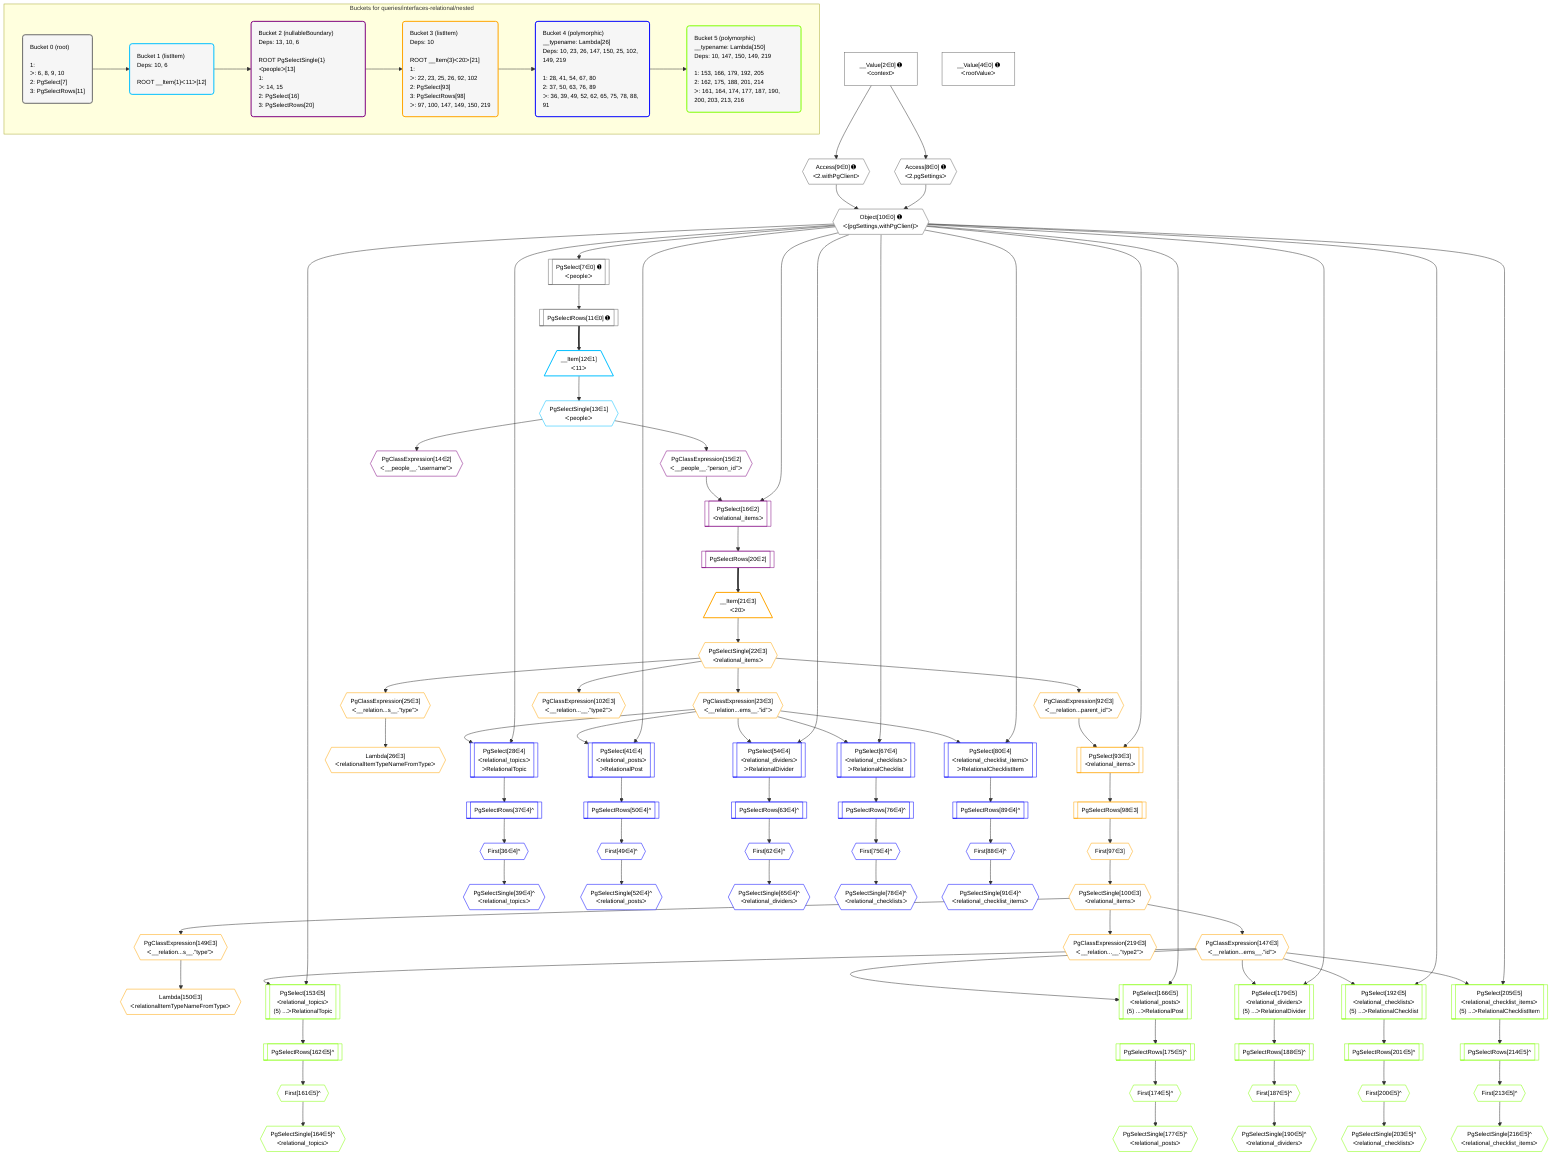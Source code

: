 %%{init: {'themeVariables': { 'fontSize': '12px'}}}%%
graph TD
    classDef path fill:#eee,stroke:#000,color:#000
    classDef plan fill:#fff,stroke-width:1px,color:#000
    classDef itemplan fill:#fff,stroke-width:2px,color:#000
    classDef unbatchedplan fill:#dff,stroke-width:1px,color:#000
    classDef sideeffectplan fill:#fcc,stroke-width:2px,color:#000
    classDef bucket fill:#f6f6f6,color:#000,stroke-width:2px,text-align:left

    subgraph "Buckets for queries/interfaces-relational/nested"
    Bucket0("Bucket 0 (root)<br /><br />1: <br />ᐳ: 6, 8, 9, 10<br />2: PgSelect[7]<br />3: PgSelectRows[11]"):::bucket
    Bucket1("Bucket 1 (listItem)<br />Deps: 10, 6<br /><br />ROOT __Item{1}ᐸ11ᐳ[12]"):::bucket
    Bucket2("Bucket 2 (nullableBoundary)<br />Deps: 13, 10, 6<br /><br />ROOT PgSelectSingle{1}ᐸpeopleᐳ[13]<br />1: <br />ᐳ: 14, 15<br />2: PgSelect[16]<br />3: PgSelectRows[20]"):::bucket
    Bucket3("Bucket 3 (listItem)<br />Deps: 10<br /><br />ROOT __Item{3}ᐸ20ᐳ[21]<br />1: <br />ᐳ: 22, 23, 25, 26, 92, 102<br />2: PgSelect[93]<br />3: PgSelectRows[98]<br />ᐳ: 97, 100, 147, 149, 150, 219"):::bucket
    Bucket4("Bucket 4 (polymorphic)<br />__typename: Lambda[26]<br />Deps: 10, 23, 26, 147, 150, 25, 102, 149, 219<br /><br />1: 28, 41, 54, 67, 80<br />2: 37, 50, 63, 76, 89<br />ᐳ: 36, 39, 49, 52, 62, 65, 75, 78, 88, 91"):::bucket
    Bucket5("Bucket 5 (polymorphic)<br />__typename: Lambda[150]<br />Deps: 10, 147, 150, 149, 219<br /><br />1: 153, 166, 179, 192, 205<br />2: 162, 175, 188, 201, 214<br />ᐳ: 161, 164, 174, 177, 187, 190, 200, 203, 213, 216"):::bucket
    end
    Bucket0 --> Bucket1
    Bucket1 --> Bucket2
    Bucket2 --> Bucket3
    Bucket3 --> Bucket4
    Bucket4 --> Bucket5

    %% plan dependencies
    PgSelect7[["PgSelect[7∈0] ➊<br />ᐸpeopleᐳ"]]:::plan
    Object10{{"Object[10∈0] ➊<br />ᐸ{pgSettings,withPgClient}ᐳ"}}:::plan
    Object10 --> PgSelect7
    Access8{{"Access[8∈0] ➊<br />ᐸ2.pgSettingsᐳ"}}:::plan
    Access9{{"Access[9∈0] ➊<br />ᐸ2.withPgClientᐳ"}}:::plan
    Access8 & Access9 --> Object10
    __Value2["__Value[2∈0] ➊<br />ᐸcontextᐳ"]:::plan
    __Value2 --> Access8
    __Value2 --> Access9
    PgSelectRows11[["PgSelectRows[11∈0] ➊"]]:::plan
    PgSelect7 --> PgSelectRows11
    __Value4["__Value[4∈0] ➊<br />ᐸrootValueᐳ"]:::plan
    __Item12[/"__Item[12∈1]<br />ᐸ11ᐳ"\]:::itemplan
    PgSelectRows11 ==> __Item12
    PgSelectSingle13{{"PgSelectSingle[13∈1]<br />ᐸpeopleᐳ"}}:::plan
    __Item12 --> PgSelectSingle13
    PgSelect16[["PgSelect[16∈2]<br />ᐸrelational_itemsᐳ"]]:::plan
    PgClassExpression15{{"PgClassExpression[15∈2]<br />ᐸ__people__.”person_id”ᐳ"}}:::plan
    Object10 & PgClassExpression15 --> PgSelect16
    PgClassExpression14{{"PgClassExpression[14∈2]<br />ᐸ__people__.”username”ᐳ"}}:::plan
    PgSelectSingle13 --> PgClassExpression14
    PgSelectSingle13 --> PgClassExpression15
    PgSelectRows20[["PgSelectRows[20∈2]"]]:::plan
    PgSelect16 --> PgSelectRows20
    PgSelect93[["PgSelect[93∈3]<br />ᐸrelational_itemsᐳ"]]:::plan
    PgClassExpression92{{"PgClassExpression[92∈3]<br />ᐸ__relation...parent_id”ᐳ"}}:::plan
    Object10 & PgClassExpression92 --> PgSelect93
    __Item21[/"__Item[21∈3]<br />ᐸ20ᐳ"\]:::itemplan
    PgSelectRows20 ==> __Item21
    PgSelectSingle22{{"PgSelectSingle[22∈3]<br />ᐸrelational_itemsᐳ"}}:::plan
    __Item21 --> PgSelectSingle22
    PgClassExpression23{{"PgClassExpression[23∈3]<br />ᐸ__relation...ems__.”id”ᐳ"}}:::plan
    PgSelectSingle22 --> PgClassExpression23
    PgClassExpression25{{"PgClassExpression[25∈3]<br />ᐸ__relation...s__.”type”ᐳ"}}:::plan
    PgSelectSingle22 --> PgClassExpression25
    Lambda26{{"Lambda[26∈3]<br />ᐸrelationalItemTypeNameFromTypeᐳ"}}:::plan
    PgClassExpression25 --> Lambda26
    PgSelectSingle22 --> PgClassExpression92
    First97{{"First[97∈3]"}}:::plan
    PgSelectRows98[["PgSelectRows[98∈3]"]]:::plan
    PgSelectRows98 --> First97
    PgSelect93 --> PgSelectRows98
    PgSelectSingle100{{"PgSelectSingle[100∈3]<br />ᐸrelational_itemsᐳ"}}:::plan
    First97 --> PgSelectSingle100
    PgClassExpression102{{"PgClassExpression[102∈3]<br />ᐸ__relation...__.”type2”ᐳ"}}:::plan
    PgSelectSingle22 --> PgClassExpression102
    PgClassExpression147{{"PgClassExpression[147∈3]<br />ᐸ__relation...ems__.”id”ᐳ"}}:::plan
    PgSelectSingle100 --> PgClassExpression147
    PgClassExpression149{{"PgClassExpression[149∈3]<br />ᐸ__relation...s__.”type”ᐳ"}}:::plan
    PgSelectSingle100 --> PgClassExpression149
    Lambda150{{"Lambda[150∈3]<br />ᐸrelationalItemTypeNameFromTypeᐳ"}}:::plan
    PgClassExpression149 --> Lambda150
    PgClassExpression219{{"PgClassExpression[219∈3]<br />ᐸ__relation...__.”type2”ᐳ"}}:::plan
    PgSelectSingle100 --> PgClassExpression219
    PgSelect28[["PgSelect[28∈4]<br />ᐸrelational_topicsᐳ<br />ᐳRelationalTopic"]]:::plan
    Object10 & PgClassExpression23 --> PgSelect28
    PgSelect41[["PgSelect[41∈4]<br />ᐸrelational_postsᐳ<br />ᐳRelationalPost"]]:::plan
    Object10 & PgClassExpression23 --> PgSelect41
    PgSelect54[["PgSelect[54∈4]<br />ᐸrelational_dividersᐳ<br />ᐳRelationalDivider"]]:::plan
    Object10 & PgClassExpression23 --> PgSelect54
    PgSelect67[["PgSelect[67∈4]<br />ᐸrelational_checklistsᐳ<br />ᐳRelationalChecklist"]]:::plan
    Object10 & PgClassExpression23 --> PgSelect67
    PgSelect80[["PgSelect[80∈4]<br />ᐸrelational_checklist_itemsᐳ<br />ᐳRelationalChecklistItem"]]:::plan
    Object10 & PgClassExpression23 --> PgSelect80
    First36{{"First[36∈4]^"}}:::plan
    PgSelectRows37[["PgSelectRows[37∈4]^"]]:::plan
    PgSelectRows37 --> First36
    PgSelect28 --> PgSelectRows37
    PgSelectSingle39{{"PgSelectSingle[39∈4]^<br />ᐸrelational_topicsᐳ"}}:::plan
    First36 --> PgSelectSingle39
    First49{{"First[49∈4]^"}}:::plan
    PgSelectRows50[["PgSelectRows[50∈4]^"]]:::plan
    PgSelectRows50 --> First49
    PgSelect41 --> PgSelectRows50
    PgSelectSingle52{{"PgSelectSingle[52∈4]^<br />ᐸrelational_postsᐳ"}}:::plan
    First49 --> PgSelectSingle52
    First62{{"First[62∈4]^"}}:::plan
    PgSelectRows63[["PgSelectRows[63∈4]^"]]:::plan
    PgSelectRows63 --> First62
    PgSelect54 --> PgSelectRows63
    PgSelectSingle65{{"PgSelectSingle[65∈4]^<br />ᐸrelational_dividersᐳ"}}:::plan
    First62 --> PgSelectSingle65
    First75{{"First[75∈4]^"}}:::plan
    PgSelectRows76[["PgSelectRows[76∈4]^"]]:::plan
    PgSelectRows76 --> First75
    PgSelect67 --> PgSelectRows76
    PgSelectSingle78{{"PgSelectSingle[78∈4]^<br />ᐸrelational_checklistsᐳ"}}:::plan
    First75 --> PgSelectSingle78
    First88{{"First[88∈4]^"}}:::plan
    PgSelectRows89[["PgSelectRows[89∈4]^"]]:::plan
    PgSelectRows89 --> First88
    PgSelect80 --> PgSelectRows89
    PgSelectSingle91{{"PgSelectSingle[91∈4]^<br />ᐸrelational_checklist_itemsᐳ"}}:::plan
    First88 --> PgSelectSingle91
    PgSelect153[["PgSelect[153∈5]<br />ᐸrelational_topicsᐳ<br />(5) ...ᐳRelationalTopic"]]:::plan
    Object10 & PgClassExpression147 --> PgSelect153
    PgSelect166[["PgSelect[166∈5]<br />ᐸrelational_postsᐳ<br />(5) ...ᐳRelationalPost"]]:::plan
    Object10 & PgClassExpression147 --> PgSelect166
    PgSelect179[["PgSelect[179∈5]<br />ᐸrelational_dividersᐳ<br />(5) ...ᐳRelationalDivider"]]:::plan
    Object10 & PgClassExpression147 --> PgSelect179
    PgSelect192[["PgSelect[192∈5]<br />ᐸrelational_checklistsᐳ<br />(5) ...ᐳRelationalChecklist"]]:::plan
    Object10 & PgClassExpression147 --> PgSelect192
    PgSelect205[["PgSelect[205∈5]<br />ᐸrelational_checklist_itemsᐳ<br />(5) ...ᐳRelationalChecklistItem"]]:::plan
    Object10 & PgClassExpression147 --> PgSelect205
    First161{{"First[161∈5]^"}}:::plan
    PgSelectRows162[["PgSelectRows[162∈5]^"]]:::plan
    PgSelectRows162 --> First161
    PgSelect153 --> PgSelectRows162
    PgSelectSingle164{{"PgSelectSingle[164∈5]^<br />ᐸrelational_topicsᐳ"}}:::plan
    First161 --> PgSelectSingle164
    First174{{"First[174∈5]^"}}:::plan
    PgSelectRows175[["PgSelectRows[175∈5]^"]]:::plan
    PgSelectRows175 --> First174
    PgSelect166 --> PgSelectRows175
    PgSelectSingle177{{"PgSelectSingle[177∈5]^<br />ᐸrelational_postsᐳ"}}:::plan
    First174 --> PgSelectSingle177
    First187{{"First[187∈5]^"}}:::plan
    PgSelectRows188[["PgSelectRows[188∈5]^"]]:::plan
    PgSelectRows188 --> First187
    PgSelect179 --> PgSelectRows188
    PgSelectSingle190{{"PgSelectSingle[190∈5]^<br />ᐸrelational_dividersᐳ"}}:::plan
    First187 --> PgSelectSingle190
    First200{{"First[200∈5]^"}}:::plan
    PgSelectRows201[["PgSelectRows[201∈5]^"]]:::plan
    PgSelectRows201 --> First200
    PgSelect192 --> PgSelectRows201
    PgSelectSingle203{{"PgSelectSingle[203∈5]^<br />ᐸrelational_checklistsᐳ"}}:::plan
    First200 --> PgSelectSingle203
    First213{{"First[213∈5]^"}}:::plan
    PgSelectRows214[["PgSelectRows[214∈5]^"]]:::plan
    PgSelectRows214 --> First213
    PgSelect205 --> PgSelectRows214
    PgSelectSingle216{{"PgSelectSingle[216∈5]^<br />ᐸrelational_checklist_itemsᐳ"}}:::plan
    First213 --> PgSelectSingle216

    %% define steps
    classDef bucket0 stroke:#696969
    class Bucket0,__Value2,__Value4,PgSelect7,Access8,Access9,Object10,PgSelectRows11 bucket0
    classDef bucket1 stroke:#00bfff
    class Bucket1,__Item12,PgSelectSingle13 bucket1
    classDef bucket2 stroke:#7f007f
    class Bucket2,PgClassExpression14,PgClassExpression15,PgSelect16,PgSelectRows20 bucket2
    classDef bucket3 stroke:#ffa500
    class Bucket3,__Item21,PgSelectSingle22,PgClassExpression23,PgClassExpression25,Lambda26,PgClassExpression92,PgSelect93,First97,PgSelectRows98,PgSelectSingle100,PgClassExpression102,PgClassExpression147,PgClassExpression149,Lambda150,PgClassExpression219 bucket3
    classDef bucket4 stroke:#0000ff
    class Bucket4,PgSelect28,First36,PgSelectRows37,PgSelectSingle39,PgSelect41,First49,PgSelectRows50,PgSelectSingle52,PgSelect54,First62,PgSelectRows63,PgSelectSingle65,PgSelect67,First75,PgSelectRows76,PgSelectSingle78,PgSelect80,First88,PgSelectRows89,PgSelectSingle91 bucket4
    classDef bucket5 stroke:#7fff00
    class Bucket5,PgSelect153,First161,PgSelectRows162,PgSelectSingle164,PgSelect166,First174,PgSelectRows175,PgSelectSingle177,PgSelect179,First187,PgSelectRows188,PgSelectSingle190,PgSelect192,First200,PgSelectRows201,PgSelectSingle203,PgSelect205,First213,PgSelectRows214,PgSelectSingle216 bucket5